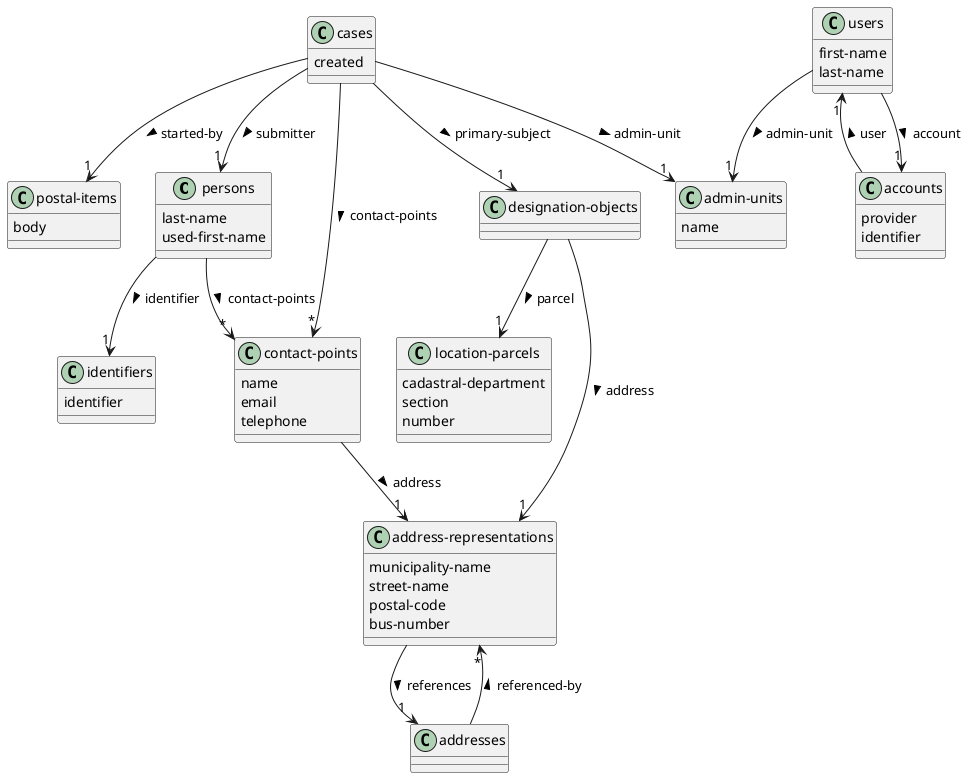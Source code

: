 @startuml
set namespaceSeparator none
class "persons"
"persons" : last-name
"persons" : used-first-name
"persons" --> "1" "identifiers" : identifier > 
"persons" --> "*" "contact-points" : contact-points > 
class "identifiers"
"identifiers" : identifier
class "designation-objects"
"designation-objects" --> "1" "address-representations" : address > 
"designation-objects" --> "1" "location-parcels" : parcel > 
class "users"
"users" : first-name
"users" : last-name
"users" --> "1" "accounts" : account > 
"users" --> "1" "admin-units" : admin-unit > 
class "postal-items"
"postal-items" : body
class "accounts"
"accounts" : provider
"accounts" : identifier
"accounts" --> "1" "users" : user > 
class "addresses"
"addresses" --> "*" "address-representations" : referenced-by > 
class "admin-units"
"admin-units" : name
class "location-parcels"
"location-parcels" : cadastral-department
"location-parcels" : section
"location-parcels" : number
class "address-representations"
"address-representations" : municipality-name
"address-representations" : street-name
"address-representations" : postal-code
"address-representations" : bus-number
"address-representations" --> "1" "addresses" : references > 
class "cases"
"cases" : created
"cases" --> "1" "admin-units" : admin-unit > 
"cases" --> "1" "postal-items" : started-by > 
"cases" --> "1" "persons" : submitter > 
"cases" --> "1" "designation-objects" : primary-subject > 
"cases" --> "*" "contact-points" : contact-points > 
class "contact-points"
"contact-points" : name
"contact-points" : email
"contact-points" : telephone
"contact-points" --> "1" "address-representations" : address > 
@enduml

